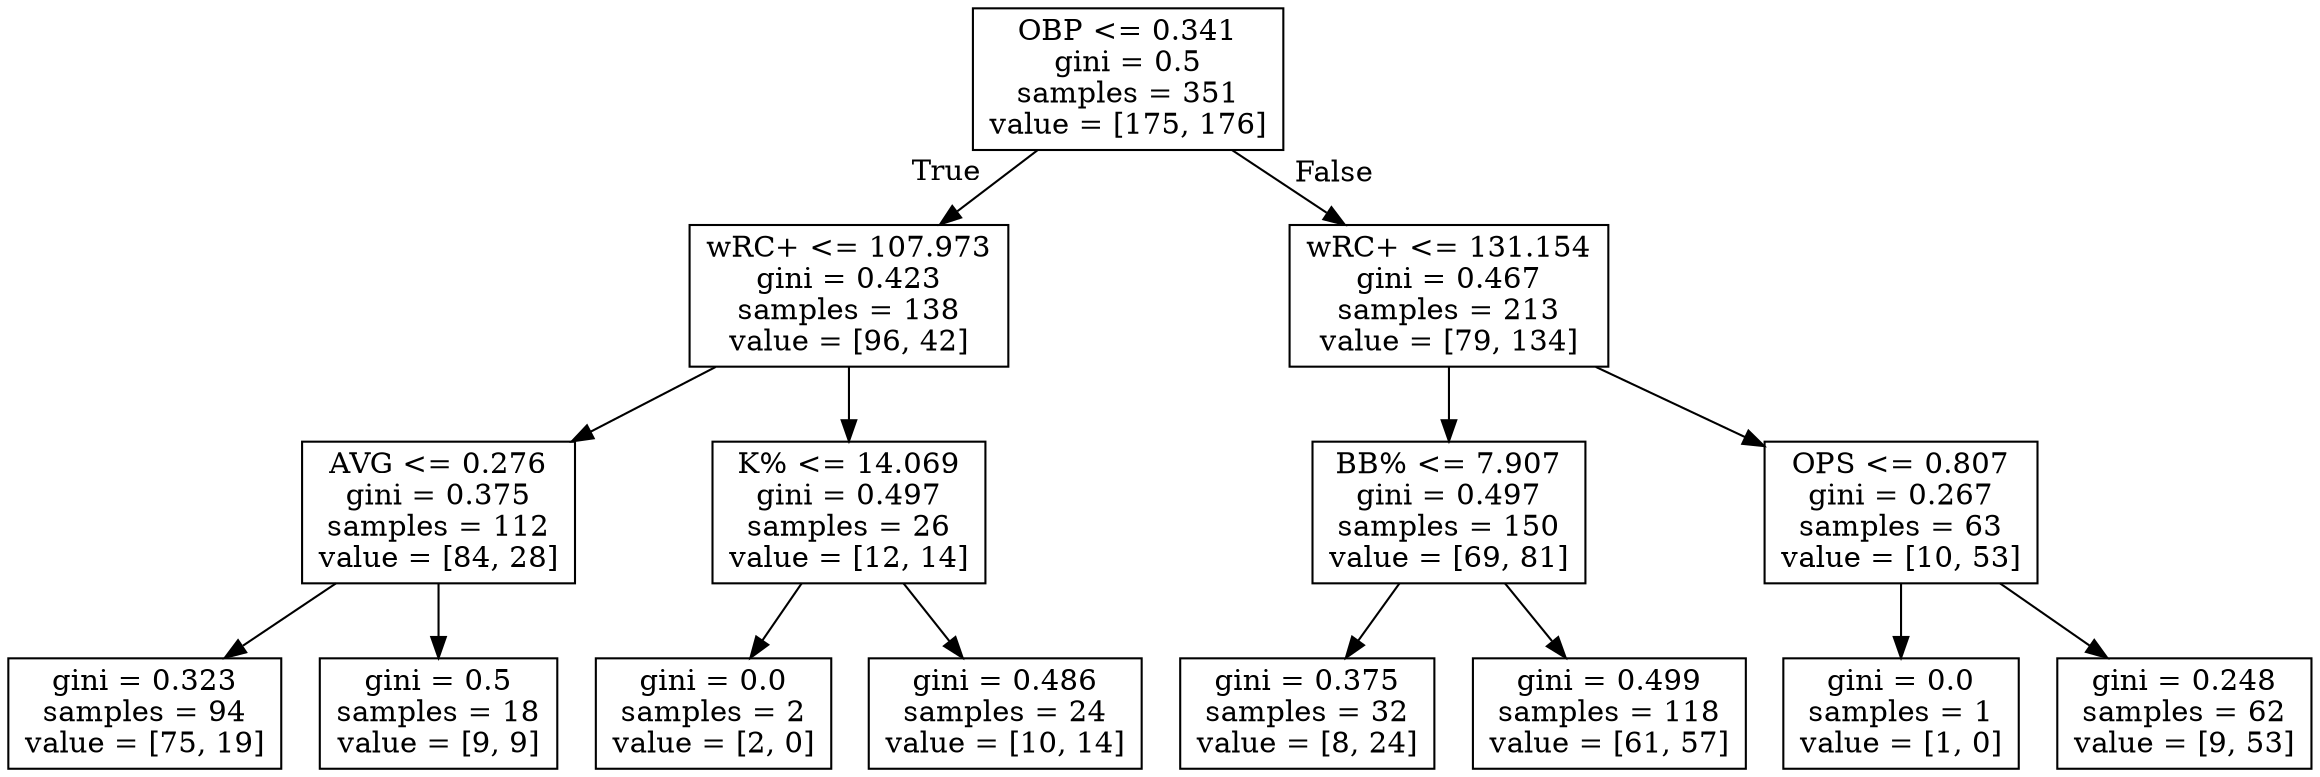 digraph Tree {
node [shape=box] ;
0 [label="OBP <= 0.341\ngini = 0.5\nsamples = 351\nvalue = [175, 176]"] ;
1 [label="wRC+ <= 107.973\ngini = 0.423\nsamples = 138\nvalue = [96, 42]"] ;
0 -> 1 [labeldistance=2.5, labelangle=45, headlabel="True"] ;
2 [label="AVG <= 0.276\ngini = 0.375\nsamples = 112\nvalue = [84, 28]"] ;
1 -> 2 ;
3 [label="gini = 0.323\nsamples = 94\nvalue = [75, 19]"] ;
2 -> 3 ;
4 [label="gini = 0.5\nsamples = 18\nvalue = [9, 9]"] ;
2 -> 4 ;
5 [label="K% <= 14.069\ngini = 0.497\nsamples = 26\nvalue = [12, 14]"] ;
1 -> 5 ;
6 [label="gini = 0.0\nsamples = 2\nvalue = [2, 0]"] ;
5 -> 6 ;
7 [label="gini = 0.486\nsamples = 24\nvalue = [10, 14]"] ;
5 -> 7 ;
8 [label="wRC+ <= 131.154\ngini = 0.467\nsamples = 213\nvalue = [79, 134]"] ;
0 -> 8 [labeldistance=2.5, labelangle=-45, headlabel="False"] ;
9 [label="BB% <= 7.907\ngini = 0.497\nsamples = 150\nvalue = [69, 81]"] ;
8 -> 9 ;
10 [label="gini = 0.375\nsamples = 32\nvalue = [8, 24]"] ;
9 -> 10 ;
11 [label="gini = 0.499\nsamples = 118\nvalue = [61, 57]"] ;
9 -> 11 ;
12 [label="OPS <= 0.807\ngini = 0.267\nsamples = 63\nvalue = [10, 53]"] ;
8 -> 12 ;
13 [label="gini = 0.0\nsamples = 1\nvalue = [1, 0]"] ;
12 -> 13 ;
14 [label="gini = 0.248\nsamples = 62\nvalue = [9, 53]"] ;
12 -> 14 ;
}